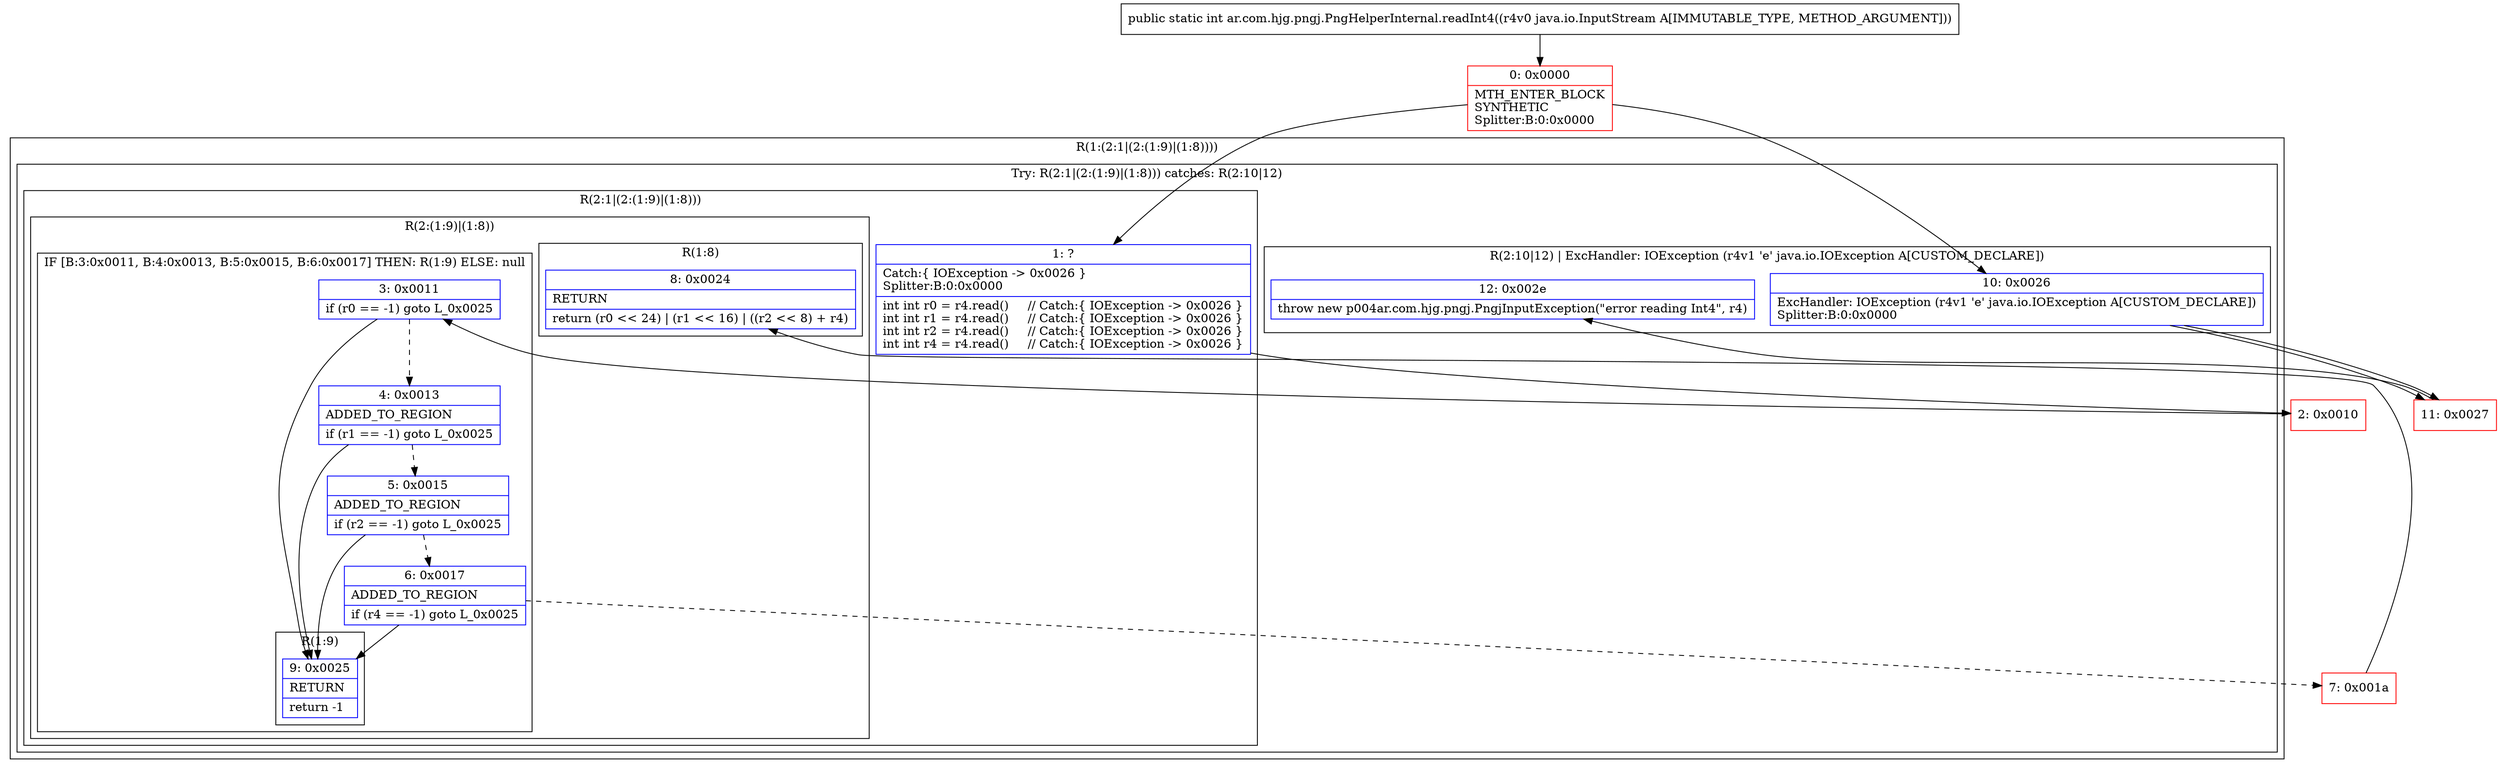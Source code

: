 digraph "CFG forar.com.hjg.pngj.PngHelperInternal.readInt4(Ljava\/io\/InputStream;)I" {
subgraph cluster_Region_1839732740 {
label = "R(1:(2:1|(2:(1:9)|(1:8))))";
node [shape=record,color=blue];
subgraph cluster_TryCatchRegion_819494218 {
label = "Try: R(2:1|(2:(1:9)|(1:8))) catches: R(2:10|12)";
node [shape=record,color=blue];
subgraph cluster_Region_1814983577 {
label = "R(2:1|(2:(1:9)|(1:8)))";
node [shape=record,color=blue];
Node_1 [shape=record,label="{1\:\ ?|Catch:\{ IOException \-\> 0x0026 \}\lSplitter:B:0:0x0000\l|int int r0 = r4.read()     \/\/ Catch:\{ IOException \-\> 0x0026 \}\lint int r1 = r4.read()     \/\/ Catch:\{ IOException \-\> 0x0026 \}\lint int r2 = r4.read()     \/\/ Catch:\{ IOException \-\> 0x0026 \}\lint int r4 = r4.read()     \/\/ Catch:\{ IOException \-\> 0x0026 \}\l}"];
subgraph cluster_Region_823711478 {
label = "R(2:(1:9)|(1:8))";
node [shape=record,color=blue];
subgraph cluster_IfRegion_935170487 {
label = "IF [B:3:0x0011, B:4:0x0013, B:5:0x0015, B:6:0x0017] THEN: R(1:9) ELSE: null";
node [shape=record,color=blue];
Node_3 [shape=record,label="{3\:\ 0x0011|if (r0 == \-1) goto L_0x0025\l}"];
Node_4 [shape=record,label="{4\:\ 0x0013|ADDED_TO_REGION\l|if (r1 == \-1) goto L_0x0025\l}"];
Node_5 [shape=record,label="{5\:\ 0x0015|ADDED_TO_REGION\l|if (r2 == \-1) goto L_0x0025\l}"];
Node_6 [shape=record,label="{6\:\ 0x0017|ADDED_TO_REGION\l|if (r4 == \-1) goto L_0x0025\l}"];
subgraph cluster_Region_2137011207 {
label = "R(1:9)";
node [shape=record,color=blue];
Node_9 [shape=record,label="{9\:\ 0x0025|RETURN\l|return \-1\l}"];
}
}
subgraph cluster_Region_1409491888 {
label = "R(1:8)";
node [shape=record,color=blue];
Node_8 [shape=record,label="{8\:\ 0x0024|RETURN\l|return (r0 \<\< 24) \| (r1 \<\< 16) \| ((r2 \<\< 8) + r4)\l}"];
}
}
}
subgraph cluster_Region_1378188247 {
label = "R(2:10|12) | ExcHandler: IOException (r4v1 'e' java.io.IOException A[CUSTOM_DECLARE])\l";
node [shape=record,color=blue];
Node_10 [shape=record,label="{10\:\ 0x0026|ExcHandler: IOException (r4v1 'e' java.io.IOException A[CUSTOM_DECLARE])\lSplitter:B:0:0x0000\l}"];
Node_12 [shape=record,label="{12\:\ 0x002e|throw new p004ar.com.hjg.pngj.PngjInputException(\"error reading Int4\", r4)\l}"];
}
}
}
subgraph cluster_Region_1378188247 {
label = "R(2:10|12) | ExcHandler: IOException (r4v1 'e' java.io.IOException A[CUSTOM_DECLARE])\l";
node [shape=record,color=blue];
Node_10 [shape=record,label="{10\:\ 0x0026|ExcHandler: IOException (r4v1 'e' java.io.IOException A[CUSTOM_DECLARE])\lSplitter:B:0:0x0000\l}"];
Node_12 [shape=record,label="{12\:\ 0x002e|throw new p004ar.com.hjg.pngj.PngjInputException(\"error reading Int4\", r4)\l}"];
}
Node_0 [shape=record,color=red,label="{0\:\ 0x0000|MTH_ENTER_BLOCK\lSYNTHETIC\lSplitter:B:0:0x0000\l}"];
Node_2 [shape=record,color=red,label="{2\:\ 0x0010}"];
Node_7 [shape=record,color=red,label="{7\:\ 0x001a}"];
Node_11 [shape=record,color=red,label="{11\:\ 0x0027}"];
MethodNode[shape=record,label="{public static int ar.com.hjg.pngj.PngHelperInternal.readInt4((r4v0 java.io.InputStream A[IMMUTABLE_TYPE, METHOD_ARGUMENT])) }"];
MethodNode -> Node_0;
Node_1 -> Node_2;
Node_3 -> Node_4[style=dashed];
Node_3 -> Node_9;
Node_4 -> Node_5[style=dashed];
Node_4 -> Node_9;
Node_5 -> Node_6[style=dashed];
Node_5 -> Node_9;
Node_6 -> Node_7[style=dashed];
Node_6 -> Node_9;
Node_10 -> Node_11;
Node_10 -> Node_11;
Node_0 -> Node_1;
Node_0 -> Node_10;
Node_2 -> Node_3;
Node_7 -> Node_8;
Node_11 -> Node_12;
}

